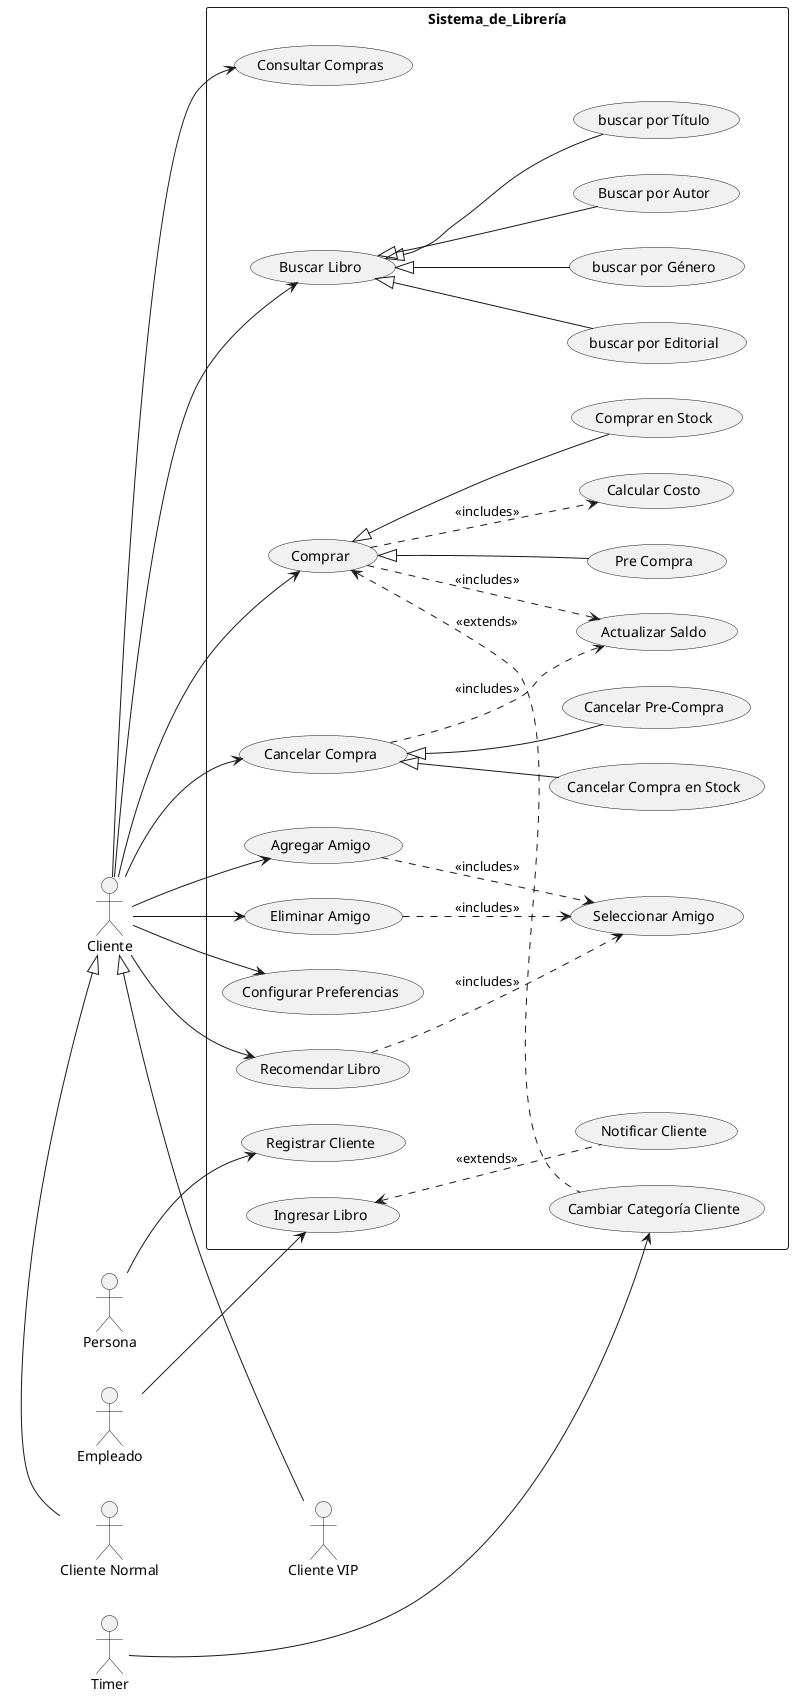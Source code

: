 @startuml
left to right direction
skinparam packageStyle rectangle

together {

    :Persona: as p
    :Empleado: as e
    :Timer: as t
    :Cliente: as c

    t -[hidden]l- c

    together {
        :Cliente VIP: as vc
        :Cliente Normal: as cn
        cn -[hidden]- vc
        vc -|> c
        cn -|> c
    }
    
}

rectangle Sistema_de_Librería {
    (Registrar Cliente) as registrar_cliente

    (Configurar Preferencias) as configurar_preferencias
    
    
    (Recomendar Libro) as recomendar
    (Agregar Amigo) as agregar_amigo
    (Eliminar Amigo) as eliminar_amigo
    (Seleccionar Amigo) as seleccionar_amigo
    agregar_amigo ..> seleccionar_amigo :<<includes>>
    eliminar_amigo ..> seleccionar_amigo :<<includes>>
    recomendar ..> seleccionar_amigo :<<includes>>

    together {
        (Buscar Libro) as buscar
        (Buscar por Autor) as buscar_por_autor
        (buscar por Título) as buscar_por_titulo
        (buscar por Editorial) as buscar_por_editorial
        (buscar por Género) as buscar_por_genero
        buscar <|-- buscar_por_autor
        buscar <|-- buscar_por_titulo
        buscar <|-- buscar_por_genero
        buscar <|-- buscar_por_editorial
    }


    (Consultar Compras) as consultar_compras
    together {
        (Comprar) as comprar 
        (Comprar en Stock) as comprar_stock
        (Pre Compra) as pre_compra
        (Calcular Costo) as calcular_costo
    }

    (Cambiar Categoría Cliente) as cambiar_categoria

    together {
        (Cancelar Compra) as cancelar_compra
        (Cancelar Compra en Stock) as cancelar_compra_stock
        (Cancelar Pre-Compra) as cancelar_pre_compra
    }
    (Actualizar Saldo) as actualizar_saldo 

    (Ingresar Libro) as ingresar_libro
    (Notificar Cliente) as notificar
}

comprar <.. cambiar_categoria :<<extends>>
comprar <|-- pre_compra
comprar <|-- comprar_stock
comprar ..> actualizar_saldo :<<includes>>
comprar ..> calcular_costo :<<includes>>

cancelar_compra <|-down- cancelar_pre_compra
cancelar_compra <|-down- cancelar_compra_stock
cancelar_compra ..> actualizar_saldo :<<includes>>

t --> cambiar_categoria
p --> registrar_cliente
e --> ingresar_libro
c --> configurar_preferencias
c --> recomendar
c --> agregar_amigo
c --> eliminar_amigo
c --> buscar
c --> comprar
c --> consultar_compras
c --> cancelar_compra


ingresar_libro <.. notificar :<<extends>>


@enduml